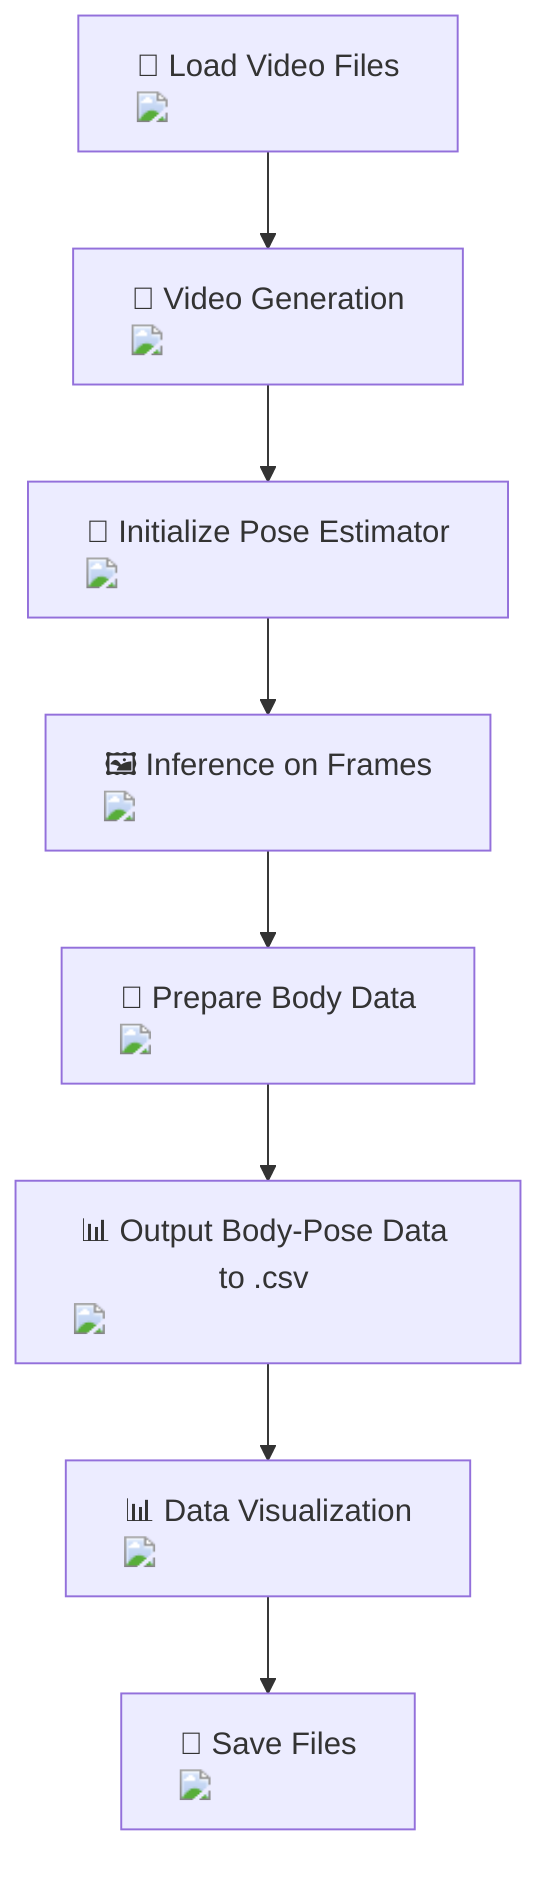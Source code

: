 graph TD;
    A["📁 Load Video Files <img src='icons/file.svg'/>"] --> B["🎥 Video Generation <img src='icons/row_split.svg'/>"];
    B --> C["🤖 Initialize Pose Estimator <img src='icons/brain.svg'/>"];
    C --> D["🖼️ Inference on Frames <img src='icons/image.svg'/>"];
    D --> E["📝 Prepare Body Data <img src='icons/table.svg'/>"];
    E --> F["📊 Output Body-Pose Data to .csv <img src='icons/file.svg'/>"];
    F --> G["📊 Data Visualization <img src='dummy_plots/lineplot_template.svg'/>"];
    G --> H["💾 Save Files <img src='icons/file.svg'/>"];